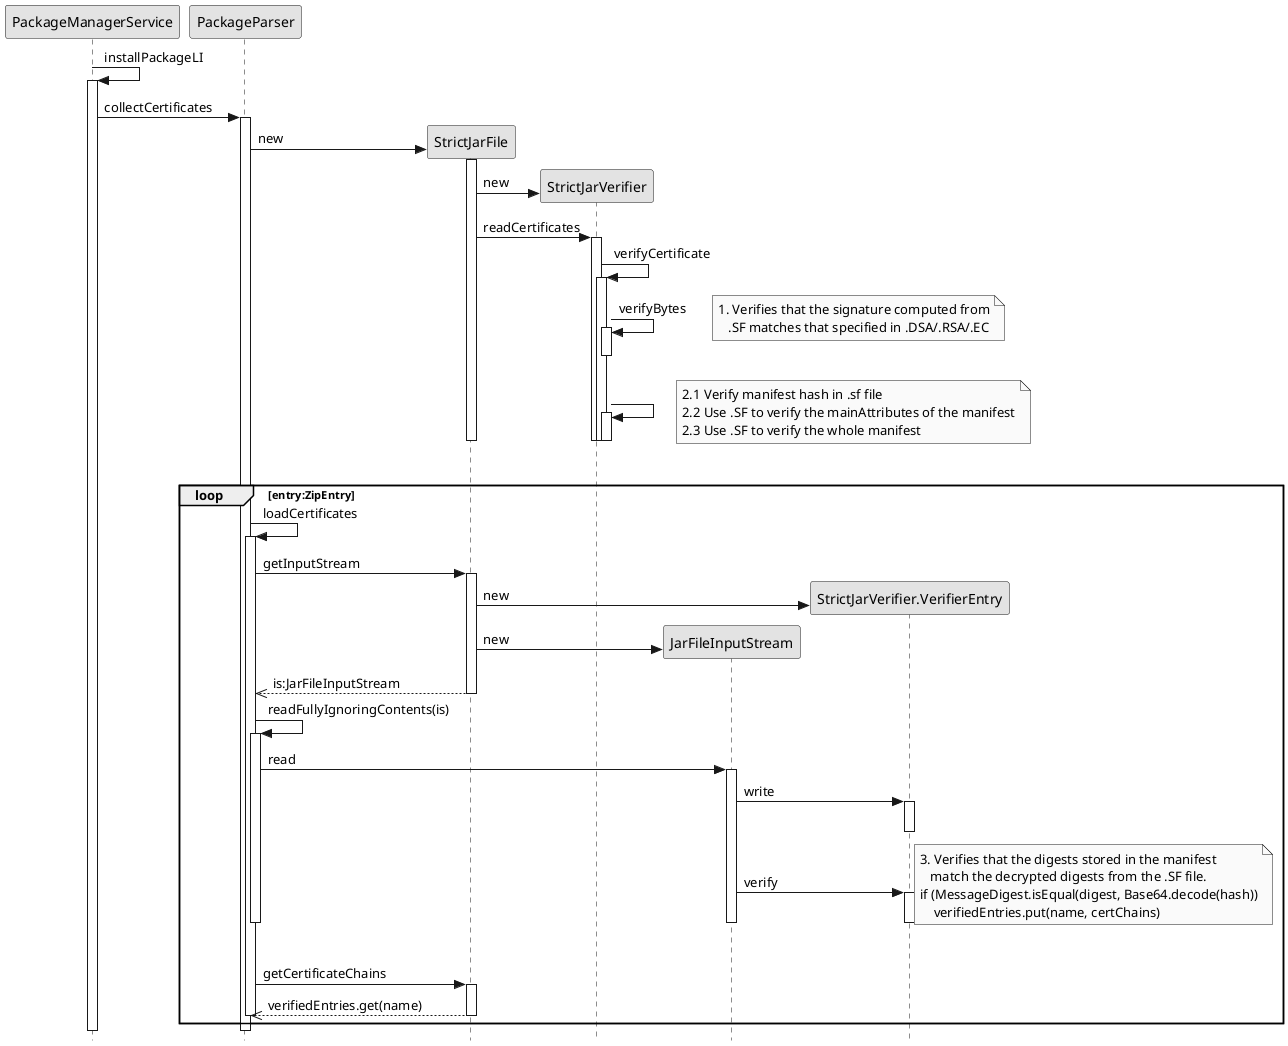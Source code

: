 @startuml
skinparam monochrome true
skinparam style strictuml
hide footbox

participant "PackageManagerService" as PMS
participant "PackageParser" as PP
participant "StrictJarFile" as SJF
participant "StrictJarVerifier" as SV
participant "JarFileInputStream" as JFIS
participant "StrictJarVerifier.VerifierEntry" as VE

PMS -> PMS: installPackageLI
activate PMS
PMS -> PP: collectCertificates
activate PP

create SJF
PP -> SJF: new
activate SJF

create SV
SJF -> SV: new

SJF -> SV: readCertificates
activate SV
SV -> SV: verifyCertificate
activate SV

SV -> SV: verifyBytes
activate SV
note right
    1. Verifies that the signature computed from
       .SF matches that specified in .DSA/.RSA/.EC
end note
deactivate SV

SV -> SV
activate SV
note right
    2.1 Verify manifest hash in .sf file
    2.2 Use .SF to verify the mainAttributes of the manifest
    2.3 Use .SF to verify the whole manifest
end note
deactivate SV

deactivate SV
deactivate SV

deactivate SJF

loop entry:ZipEntry
    PP -> PP: loadCertificates
    activate PP

    PP -> SJF: getInputStream
    activate SJF
    create VE
    SJF -> VE: new

    create JFIS
    SJF -> JFIS: new

    SJF -->> PP: is:JarFileInputStream
    deactivate SJF

    PP -> PP: readFullyIgnoringContents(is)
    activate PP

    PP -> JFIS: read
    activate JFIS

    JFIS -> VE: write
    activate VE
    deactivate VE

    JFIS -> VE: verify
    activate VE
    note right
        3. Verifies that the digests stored in the manifest
           match the decrypted digests from the .SF file.
        if (MessageDigest.isEqual(digest, Base64.decode(hash))
            verifiedEntries.put(name, certChains)
    end note
    deactivate VE

    deactivate JFIS

    deactivate PP

    PP -> SJF: getCertificateChains
    activate SJF
    SJF -->> PP: verifiedEntries.get(name)
    deactivate SJF

    deactivate PP

end

deactivate PP
deactivate PMS

@enduml